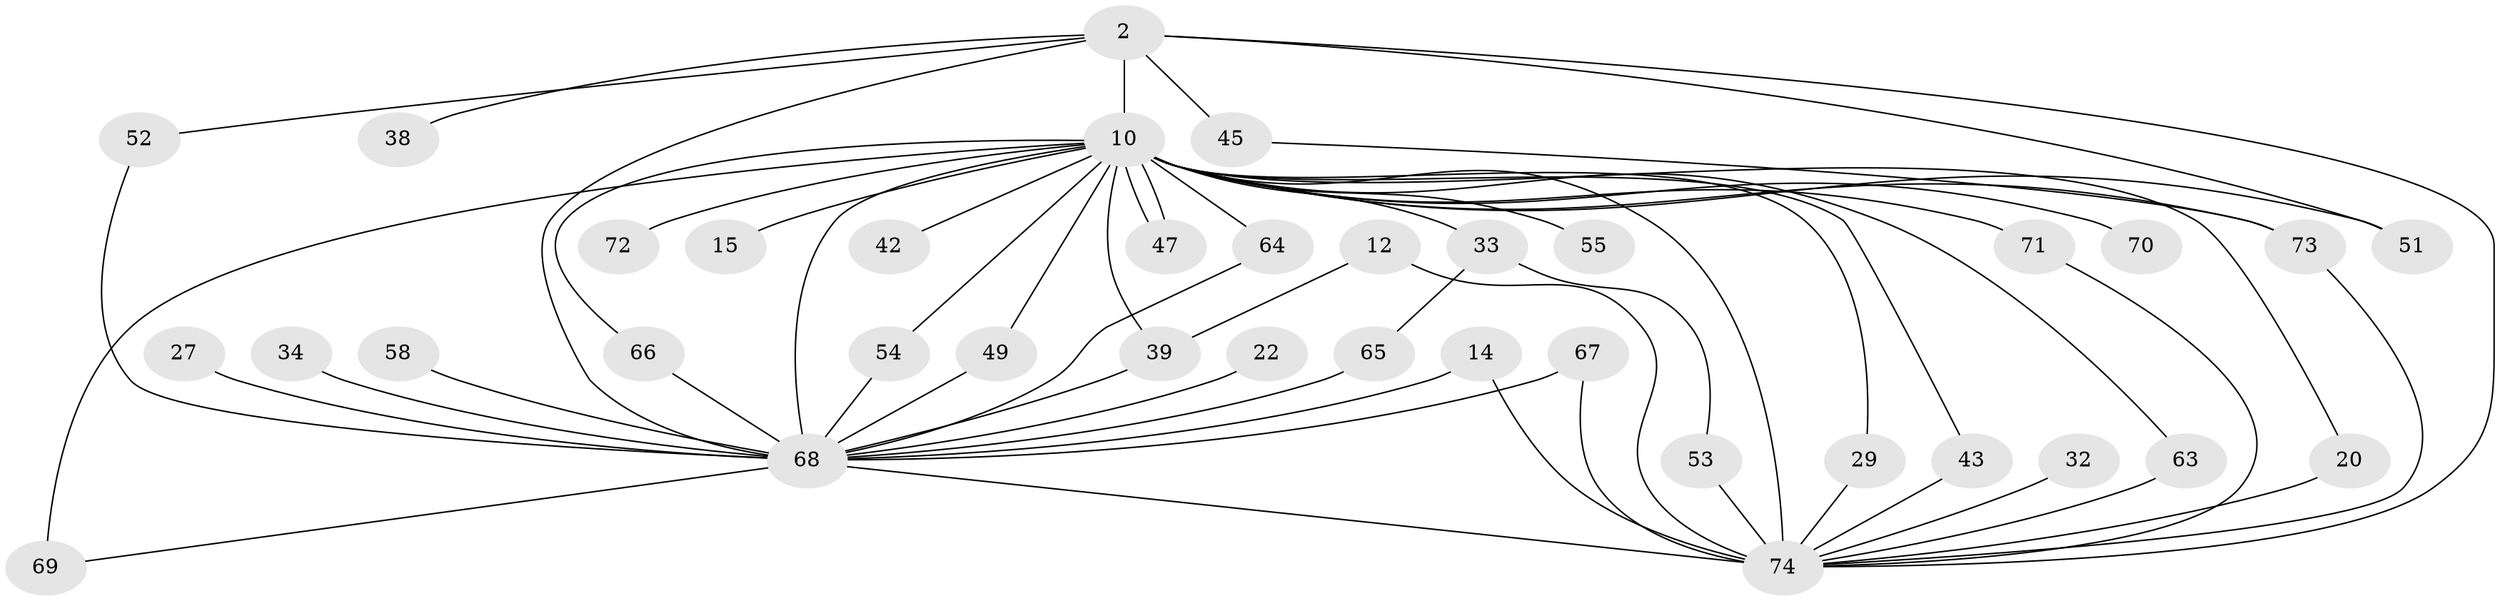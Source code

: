 // original degree distribution, {12: 0.013513513513513514, 15: 0.013513513513513514, 21: 0.013513513513513514, 22: 0.013513513513513514, 18: 0.02702702702702703, 19: 0.013513513513513514, 20: 0.02702702702702703, 23: 0.013513513513513514, 4: 0.05405405405405406, 3: 0.16216216216216217, 2: 0.6081081081081081, 5: 0.02702702702702703, 6: 0.013513513513513514}
// Generated by graph-tools (version 1.1) at 2025/45/03/09/25 04:45:07]
// undirected, 37 vertices, 60 edges
graph export_dot {
graph [start="1"]
  node [color=gray90,style=filled];
  2 [super="+1"];
  10 [super="+9+6"];
  12;
  14;
  15;
  20 [super="+17"];
  22;
  27;
  29 [super="+19"];
  32;
  33 [super="+24"];
  34;
  38;
  39 [super="+11+30"];
  42;
  43;
  45 [super="+26"];
  47;
  49;
  51;
  52;
  53;
  54;
  55;
  58;
  63;
  64 [super="+36"];
  65;
  66;
  67;
  68 [super="+41+7+61+60+37+48"];
  69 [super="+50+62"];
  70;
  71 [super="+44+25"];
  72;
  73 [super="+28"];
  74 [super="+56+8"];
  2 -- 10 [weight=8];
  2 -- 45 [weight=2];
  2 -- 51;
  2 -- 52;
  2 -- 38;
  2 -- 68 [weight=6];
  2 -- 74 [weight=5];
  10 -- 15 [weight=2];
  10 -- 42 [weight=2];
  10 -- 47;
  10 -- 47;
  10 -- 66;
  10 -- 70 [weight=2];
  10 -- 72 [weight=2];
  10 -- 71 [weight=3];
  10 -- 73 [weight=2];
  10 -- 43;
  10 -- 54;
  10 -- 55 [weight=2];
  10 -- 20;
  10 -- 29;
  10 -- 64 [weight=2];
  10 -- 69 [weight=6];
  10 -- 33 [weight=3];
  10 -- 39 [weight=2];
  10 -- 49;
  10 -- 51;
  10 -- 63;
  10 -- 68 [weight=13];
  10 -- 74 [weight=10];
  12 -- 39;
  12 -- 74 [weight=2];
  14 -- 68;
  14 -- 74;
  20 -- 74 [weight=2];
  22 -- 68 [weight=2];
  27 -- 68 [weight=2];
  29 -- 74 [weight=2];
  32 -- 74 [weight=2];
  33 -- 65;
  33 -- 53;
  34 -- 68 [weight=2];
  39 -- 68;
  43 -- 74;
  45 -- 73;
  49 -- 68;
  52 -- 68;
  53 -- 74;
  54 -- 68;
  58 -- 68 [weight=2];
  63 -- 74;
  64 -- 68;
  65 -- 68;
  66 -- 68;
  67 -- 68;
  67 -- 74;
  68 -- 74 [weight=7];
  68 -- 69;
  71 -- 74;
  73 -- 74 [weight=2];
}
